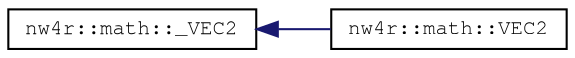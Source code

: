 digraph "Graphical Class Hierarchy"
{
 // LATEX_PDF_SIZE
  edge [fontname="FreeMono",fontsize="10",labelfontname="FreeMono",labelfontsize="10"];
  node [fontname="FreeMono",fontsize="10",shape=record];
  rankdir="LR";
  Node0 [label="nw4r::math::_VEC2",height=0.2,width=0.4,color="black", fillcolor="white", style="filled",URL="$structnw4r_1_1math_1_1___v_e_c2.html",tooltip=" "];
  Node0 -> Node1 [dir="back",color="midnightblue",fontsize="10",style="solid",fontname="FreeMono"];
  Node1 [label="nw4r::math::VEC2",height=0.2,width=0.4,color="black", fillcolor="white", style="filled",URL="$structnw4r_1_1math_1_1_v_e_c2.html",tooltip=" "];
}
